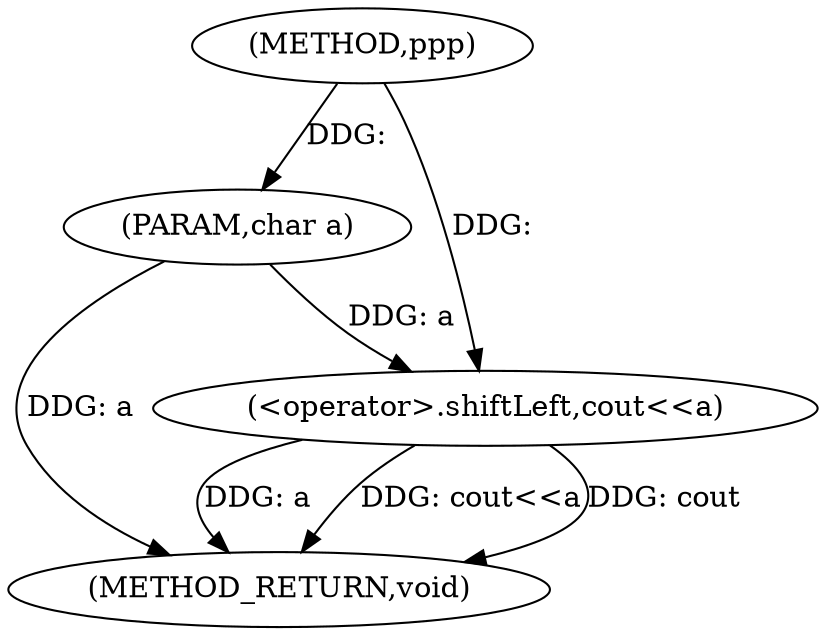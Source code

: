 digraph "ppp" {  
"1000140" [label = "(METHOD,ppp)" ]
"1000146" [label = "(METHOD_RETURN,void)" ]
"1000141" [label = "(PARAM,char a)" ]
"1000143" [label = "(<operator>.shiftLeft,cout<<a)" ]
  "1000141" -> "1000146"  [ label = "DDG: a"] 
  "1000143" -> "1000146"  [ label = "DDG: a"] 
  "1000143" -> "1000146"  [ label = "DDG: cout<<a"] 
  "1000143" -> "1000146"  [ label = "DDG: cout"] 
  "1000140" -> "1000141"  [ label = "DDG: "] 
  "1000140" -> "1000143"  [ label = "DDG: "] 
  "1000141" -> "1000143"  [ label = "DDG: a"] 
}
